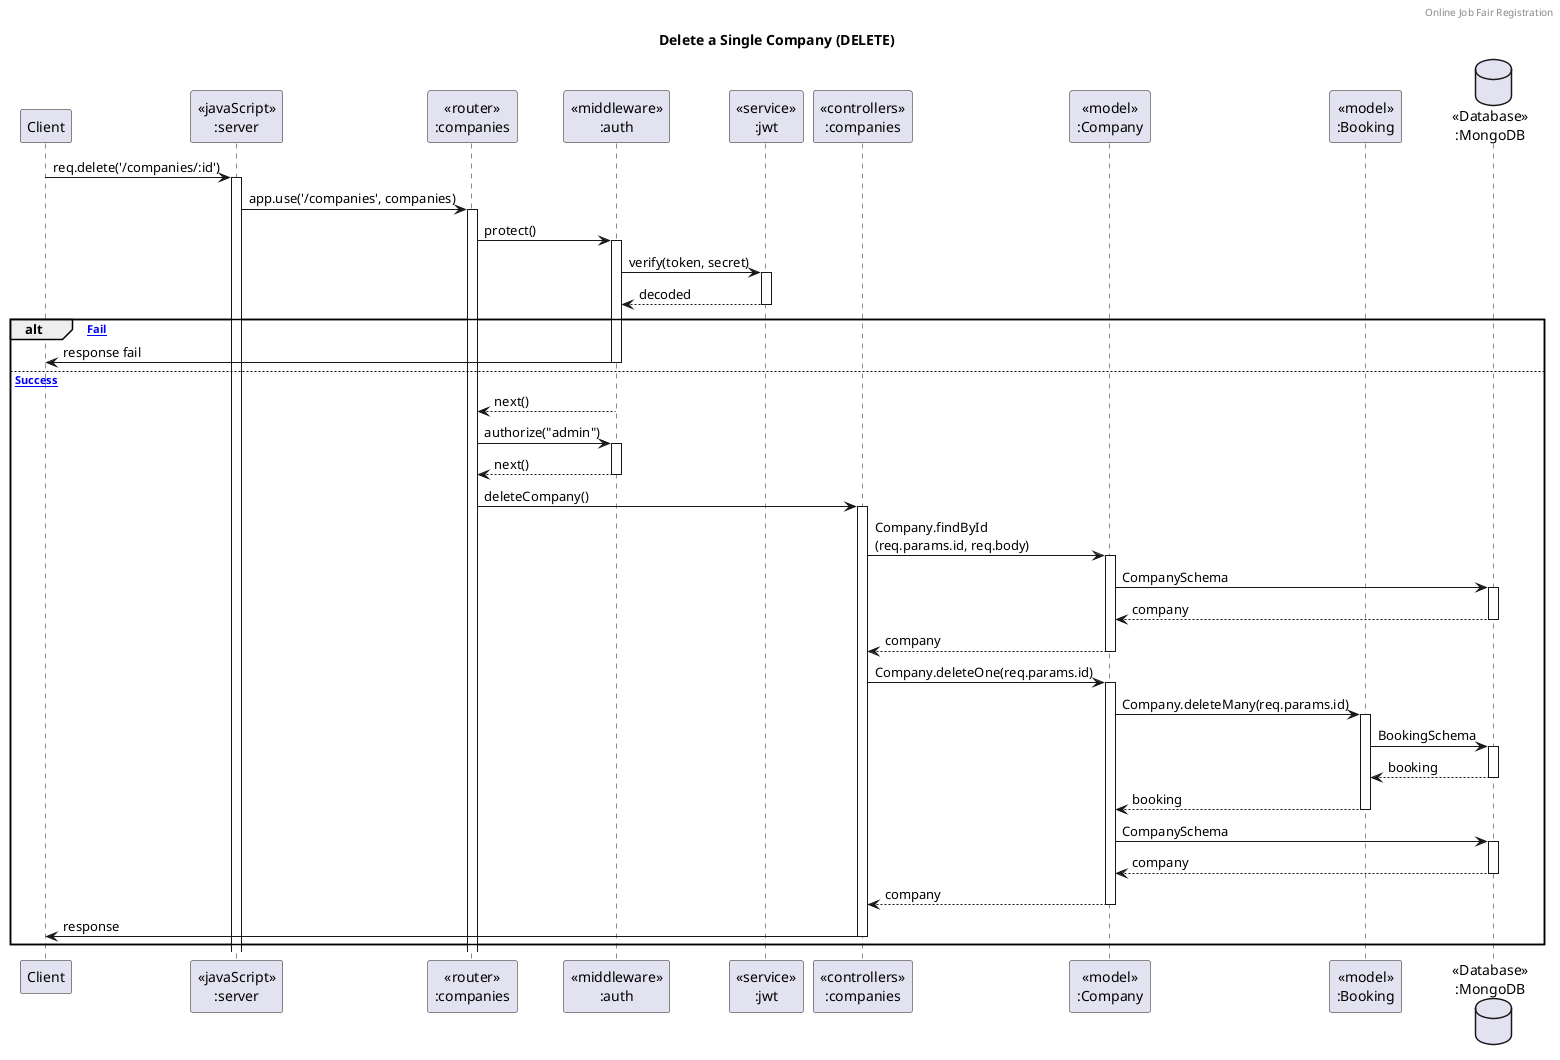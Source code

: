 @startuml Manage Company (DELETE)

header Online Job Fair Registration
title "Delete a Single Company (DELETE)"

participant "Client" as client
participant "<<javaScript>>\n:server" as server
participant "<<router>>\n:companies" as routerCompanies
participant "<<middleware>>\n:auth" as auth
participant "<<service>>\n:jwt" as jwt
participant "<<controllers>>\n:companies" as controllersCompanies
participant "<<model>>\n:Company" as modelCompany
participant "<<model>>\n:Booking" as modelBooking
database "<<Database>>\n:MongoDB" as DatabaseSchema

client->server ++:req.delete('/companies/:id')
server->routerCompanies ++:app.use('/companies', companies)
routerCompanies -> auth ++:protect()
auth -> jwt ++:verify(token, secret)
auth <-- jwt --:decoded

alt [Fail]
    client <- auth --:response fail
else [Success]
    routerCompanies <-- auth --:next()
    routerCompanies -> auth ++:authorize("admin")
    routerCompanies <-- auth --:next()

    routerCompanies -> controllersCompanies ++:deleteCompany()

    controllersCompanies->modelCompany ++:Company.findById\n(req.params.id, req.body)
    modelCompany ->DatabaseSchema ++: CompanySchema
    modelCompany <-- DatabaseSchema --: company
    controllersCompanies <-- modelCompany --: company

    controllersCompanies -> modelCompany ++:Company.deleteOne(req.params.id)
    modelCompany -> modelBooking ++:Company.deleteMany(req.params.id)
    modelBooking -> DatabaseSchema ++: BookingSchema
    modelBooking <-- DatabaseSchema --: booking
    modelCompany <-- modelBooking --: booking
    modelCompany -> DatabaseSchema ++: CompanySchema
    modelCompany <-- DatabaseSchema --: company
    controllersCompanies <-- modelCompany --: company

    client <- controllersCompanies --:response
end

@enduml